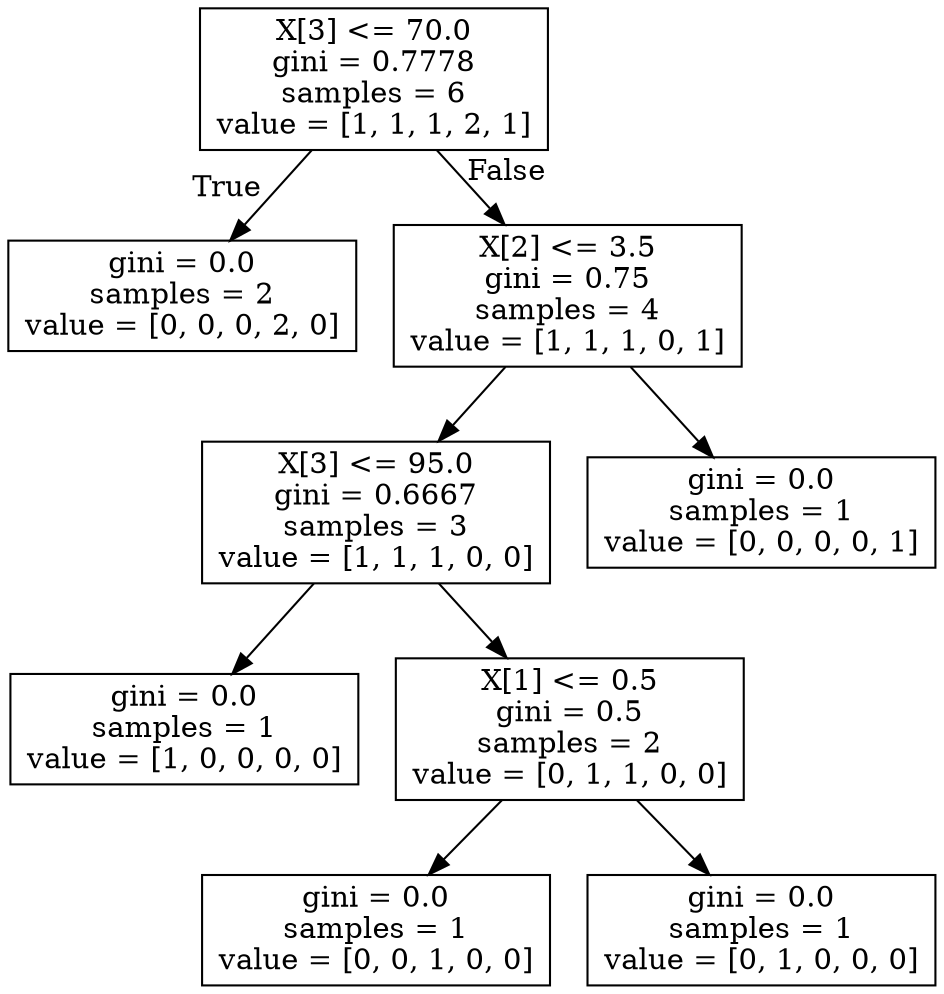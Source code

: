 digraph Tree {
node [shape=box] ;
0 [label="X[3] <= 70.0\ngini = 0.7778\nsamples = 6\nvalue = [1, 1, 1, 2, 1]"] ;
1 [label="gini = 0.0\nsamples = 2\nvalue = [0, 0, 0, 2, 0]"] ;
0 -> 1 [labeldistance=2.5, labelangle=45, headlabel="True"] ;
2 [label="X[2] <= 3.5\ngini = 0.75\nsamples = 4\nvalue = [1, 1, 1, 0, 1]"] ;
0 -> 2 [labeldistance=2.5, labelangle=-45, headlabel="False"] ;
3 [label="X[3] <= 95.0\ngini = 0.6667\nsamples = 3\nvalue = [1, 1, 1, 0, 0]"] ;
2 -> 3 ;
4 [label="gini = 0.0\nsamples = 1\nvalue = [1, 0, 0, 0, 0]"] ;
3 -> 4 ;
5 [label="X[1] <= 0.5\ngini = 0.5\nsamples = 2\nvalue = [0, 1, 1, 0, 0]"] ;
3 -> 5 ;
6 [label="gini = 0.0\nsamples = 1\nvalue = [0, 0, 1, 0, 0]"] ;
5 -> 6 ;
7 [label="gini = 0.0\nsamples = 1\nvalue = [0, 1, 0, 0, 0]"] ;
5 -> 7 ;
8 [label="gini = 0.0\nsamples = 1\nvalue = [0, 0, 0, 0, 1]"] ;
2 -> 8 ;
}